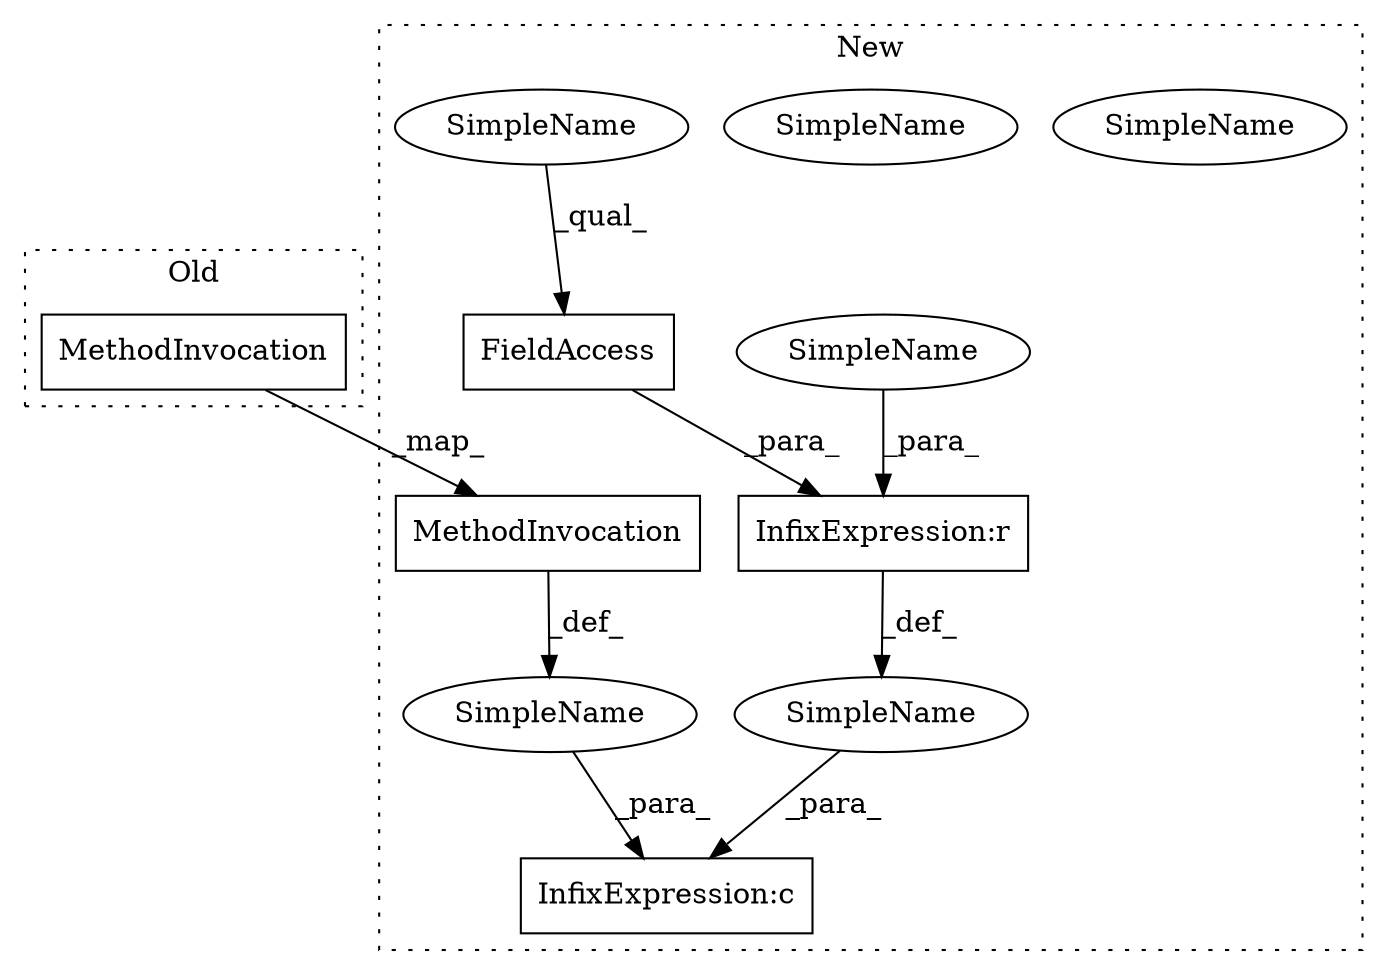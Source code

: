 digraph G {
subgraph cluster0 {
2 [label="MethodInvocation" a="32" s="1720,1731" l="6,1" shape="box"];
label = "Old";
style="dotted";
}
subgraph cluster1 {
1 [label="FieldAccess" a="22" s="1700" l="20" shape="box"];
3 [label="MethodInvocation" a="32" s="1754,1765" l="6,1" shape="box"];
4 [label="SimpleName" a="42" s="1700" l="4" shape="ellipse"];
5 [label="SimpleName" a="42" s="1724" l="4" shape="ellipse"];
6 [label="SimpleName" a="42" s="" l="" shape="ellipse"];
7 [label="SimpleName" a="42" s="1724" l="4" shape="ellipse"];
8 [label="SimpleName" a="42" s="" l="" shape="ellipse"];
9 [label="SimpleName" a="42" s="1700" l="4" shape="ellipse"];
10 [label="InfixExpression:c" a="27" s="1729" l="4" shape="box"];
11 [label="InfixExpression:r" a="27" s="1720" l="4" shape="box"];
label = "New";
style="dotted";
}
1 -> 11 [label="_para_"];
2 -> 3 [label="_map_"];
3 -> 6 [label="_def_"];
6 -> 10 [label="_para_"];
7 -> 11 [label="_para_"];
8 -> 10 [label="_para_"];
9 -> 1 [label="_qual_"];
11 -> 8 [label="_def_"];
}